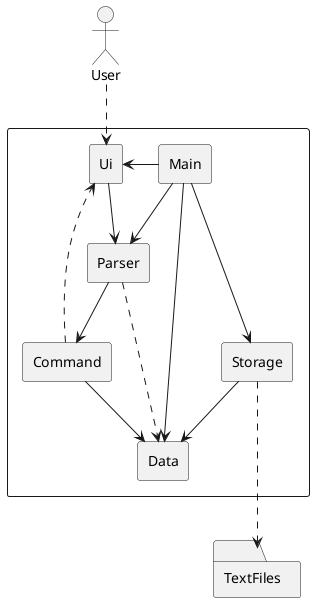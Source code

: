 @startuml
'https://plantuml.com/deployment-diagram

actor User

rectangle {
rectangle Ui
rectangle Parser
rectangle Command
rectangle Main
rectangle Data
rectangle Storage
}

folder TextFiles

User ..> Ui
Ui --> Parser
Parser --> Command
Parser ..> Data
Command --> Data
Command ..> Ui
Storage --> Data
Storage ...> TextFiles
Ui <- Main
Main --> Parser
Main --> Data
Main --> Storage


@enduml
